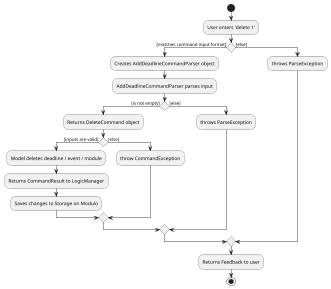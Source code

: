 @startuml

scale 0.4
start
:User enters 'delete 1';

    if () then ([matches command input format])
    :Creates AddDeadlineCommandParser object;
    :AddDeadlineCommandParser parses input;
        if () then ([is not empty])
            :Returns DeleteCommand object;
            if () then ([inputs are valid])
                :Model deletes deadline / event / module;
                :Returns CommandResult to LogicManager;
                :Saves changes to Storage on Modulo;
            else ([else])
                :throw CommandException;
            endif
        else ([else])
            :throws ParseException;
        endif
    else ([else])
        :throws ParseException;

    endif

:Returns Feedback to user;

stop

@enduml
